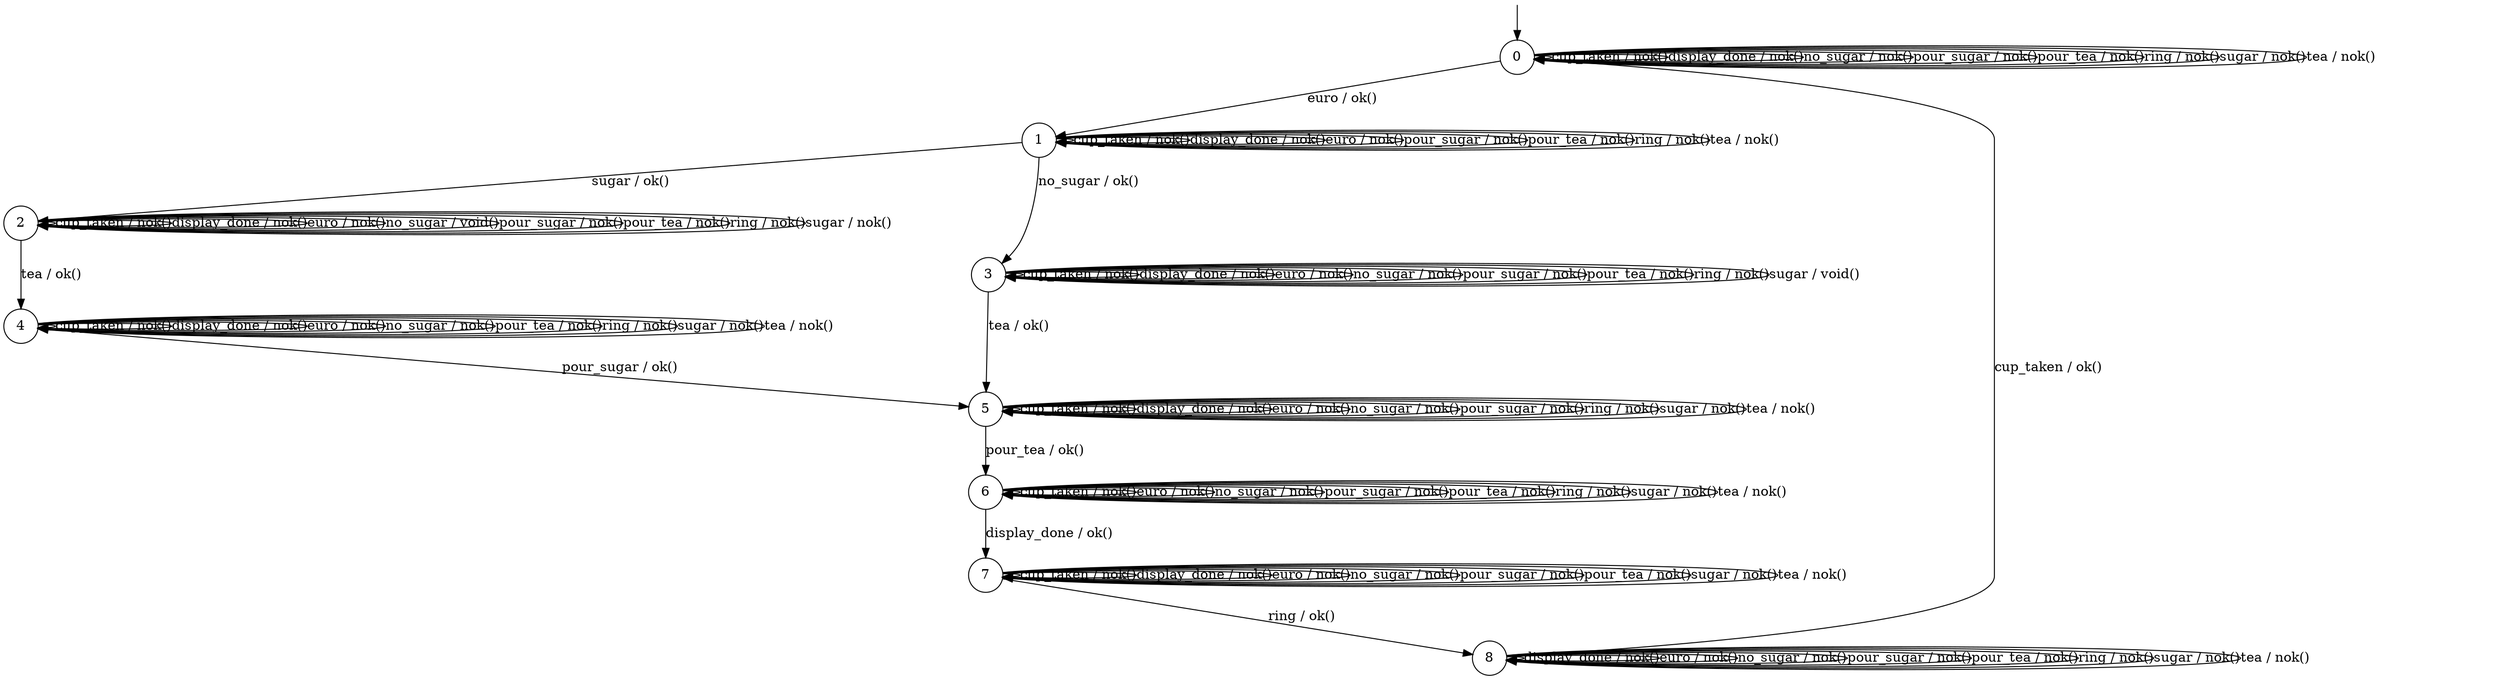 digraph g {

	s0 [shape="circle" label="0"];
	s1 [shape="circle" label="1"];
	s2 [shape="circle" label="2"];
	s3 [shape="circle" label="3"];
	s4 [shape="circle" label="4"];
	s5 [shape="circle" label="5"];
	s6 [shape="circle" label="6"];
	s7 [shape="circle" label="7"];
	s8 [shape="circle" label="8"];
	s0 -> s0 [label="cup_taken / nok()"];
	s0 -> s0 [label="display_done / nok()"];
	s0 -> s1 [label="euro / ok()"];
	s0 -> s0 [label="no_sugar / nok()"];
	s0 -> s0 [label="pour_sugar / nok()"];
	s0 -> s0 [label="pour_tea / nok()"];
	s0 -> s0 [label="ring / nok()"];
	s0 -> s0 [label="sugar / nok()"];
	s0 -> s0 [label="tea / nok()"];
	s1 -> s1 [label="cup_taken / nok()"];
	s1 -> s1 [label="display_done / nok()"];
	s1 -> s1 [label="euro / nok()"];
	s1 -> s3 [label="no_sugar / ok()"];
	s1 -> s1 [label="pour_sugar / nok()"];
	s1 -> s1 [label="pour_tea / nok()"];
	s1 -> s1 [label="ring / nok()"];
	s1 -> s2 [label="sugar / ok()"];
	s1 -> s1 [label="tea / nok()"];
	s2 -> s2 [label="cup_taken / nok()"];
	s2 -> s2 [label="display_done / nok()"];
	s2 -> s2 [label="euro / nok()"];
	s2 -> s2 [label="no_sugar / void()"];
	s2 -> s2 [label="pour_sugar / nok()"];
	s2 -> s2 [label="pour_tea / nok()"];
	s2 -> s2 [label="ring / nok()"];
	s2 -> s2 [label="sugar / nok()"];
	s2 -> s4 [label="tea / ok()"];
	s3 -> s3 [label="cup_taken / nok()"];
	s3 -> s3 [label="display_done / nok()"];
	s3 -> s3 [label="euro / nok()"];
	s3 -> s3 [label="no_sugar / nok()"];
	s3 -> s3 [label="pour_sugar / nok()"];
	s3 -> s3 [label="pour_tea / nok()"];
	s3 -> s3 [label="ring / nok()"];
	s3 -> s3 [label="sugar / void()"];
	s3 -> s5 [label="tea / ok()"];
	s4 -> s4 [label="cup_taken / nok()"];
	s4 -> s4 [label="display_done / nok()"];
	s4 -> s4 [label="euro / nok()"];
	s4 -> s4 [label="no_sugar / nok()"];
	s4 -> s5 [label="pour_sugar / ok()"];
	s4 -> s4 [label="pour_tea / nok()"];
	s4 -> s4 [label="ring / nok()"];
	s4 -> s4 [label="sugar / nok()"];
	s4 -> s4 [label="tea / nok()"];
	s5 -> s5 [label="cup_taken / nok()"];
	s5 -> s5 [label="display_done / nok()"];
	s5 -> s5 [label="euro / nok()"];
	s5 -> s5 [label="no_sugar / nok()"];
	s5 -> s5 [label="pour_sugar / nok()"];
	s5 -> s6 [label="pour_tea / ok()"];
	s5 -> s5 [label="ring / nok()"];
	s5 -> s5 [label="sugar / nok()"];
	s5 -> s5 [label="tea / nok()"];
	s6 -> s6 [label="cup_taken / nok()"];
	s6 -> s7 [label="display_done / ok()"];
	s6 -> s6 [label="euro / nok()"];
	s6 -> s6 [label="no_sugar / nok()"];
	s6 -> s6 [label="pour_sugar / nok()"];
	s6 -> s6 [label="pour_tea / nok()"];
	s6 -> s6 [label="ring / nok()"];
	s6 -> s6 [label="sugar / nok()"];
	s6 -> s6 [label="tea / nok()"];
	s7 -> s7 [label="cup_taken / nok()"];
	s7 -> s7 [label="display_done / nok()"];
	s7 -> s7 [label="euro / nok()"];
	s7 -> s7 [label="no_sugar / nok()"];
	s7 -> s7 [label="pour_sugar / nok()"];
	s7 -> s7 [label="pour_tea / nok()"];
	s7 -> s8 [label="ring / ok()"];
	s7 -> s7 [label="sugar / nok()"];
	s7 -> s7 [label="tea / nok()"];
	s8 -> s0 [label="cup_taken / ok()"];
	s8 -> s8 [label="display_done / nok()"];
	s8 -> s8 [label="euro / nok()"];
	s8 -> s8 [label="no_sugar / nok()"];
	s8 -> s8 [label="pour_sugar / nok()"];
	s8 -> s8 [label="pour_tea / nok()"];
	s8 -> s8 [label="ring / nok()"];
	s8 -> s8 [label="sugar / nok()"];
	s8 -> s8 [label="tea / nok()"];

__start0 [label="" shape="none" width="0" height="0"];
__start0 -> s0;

}
